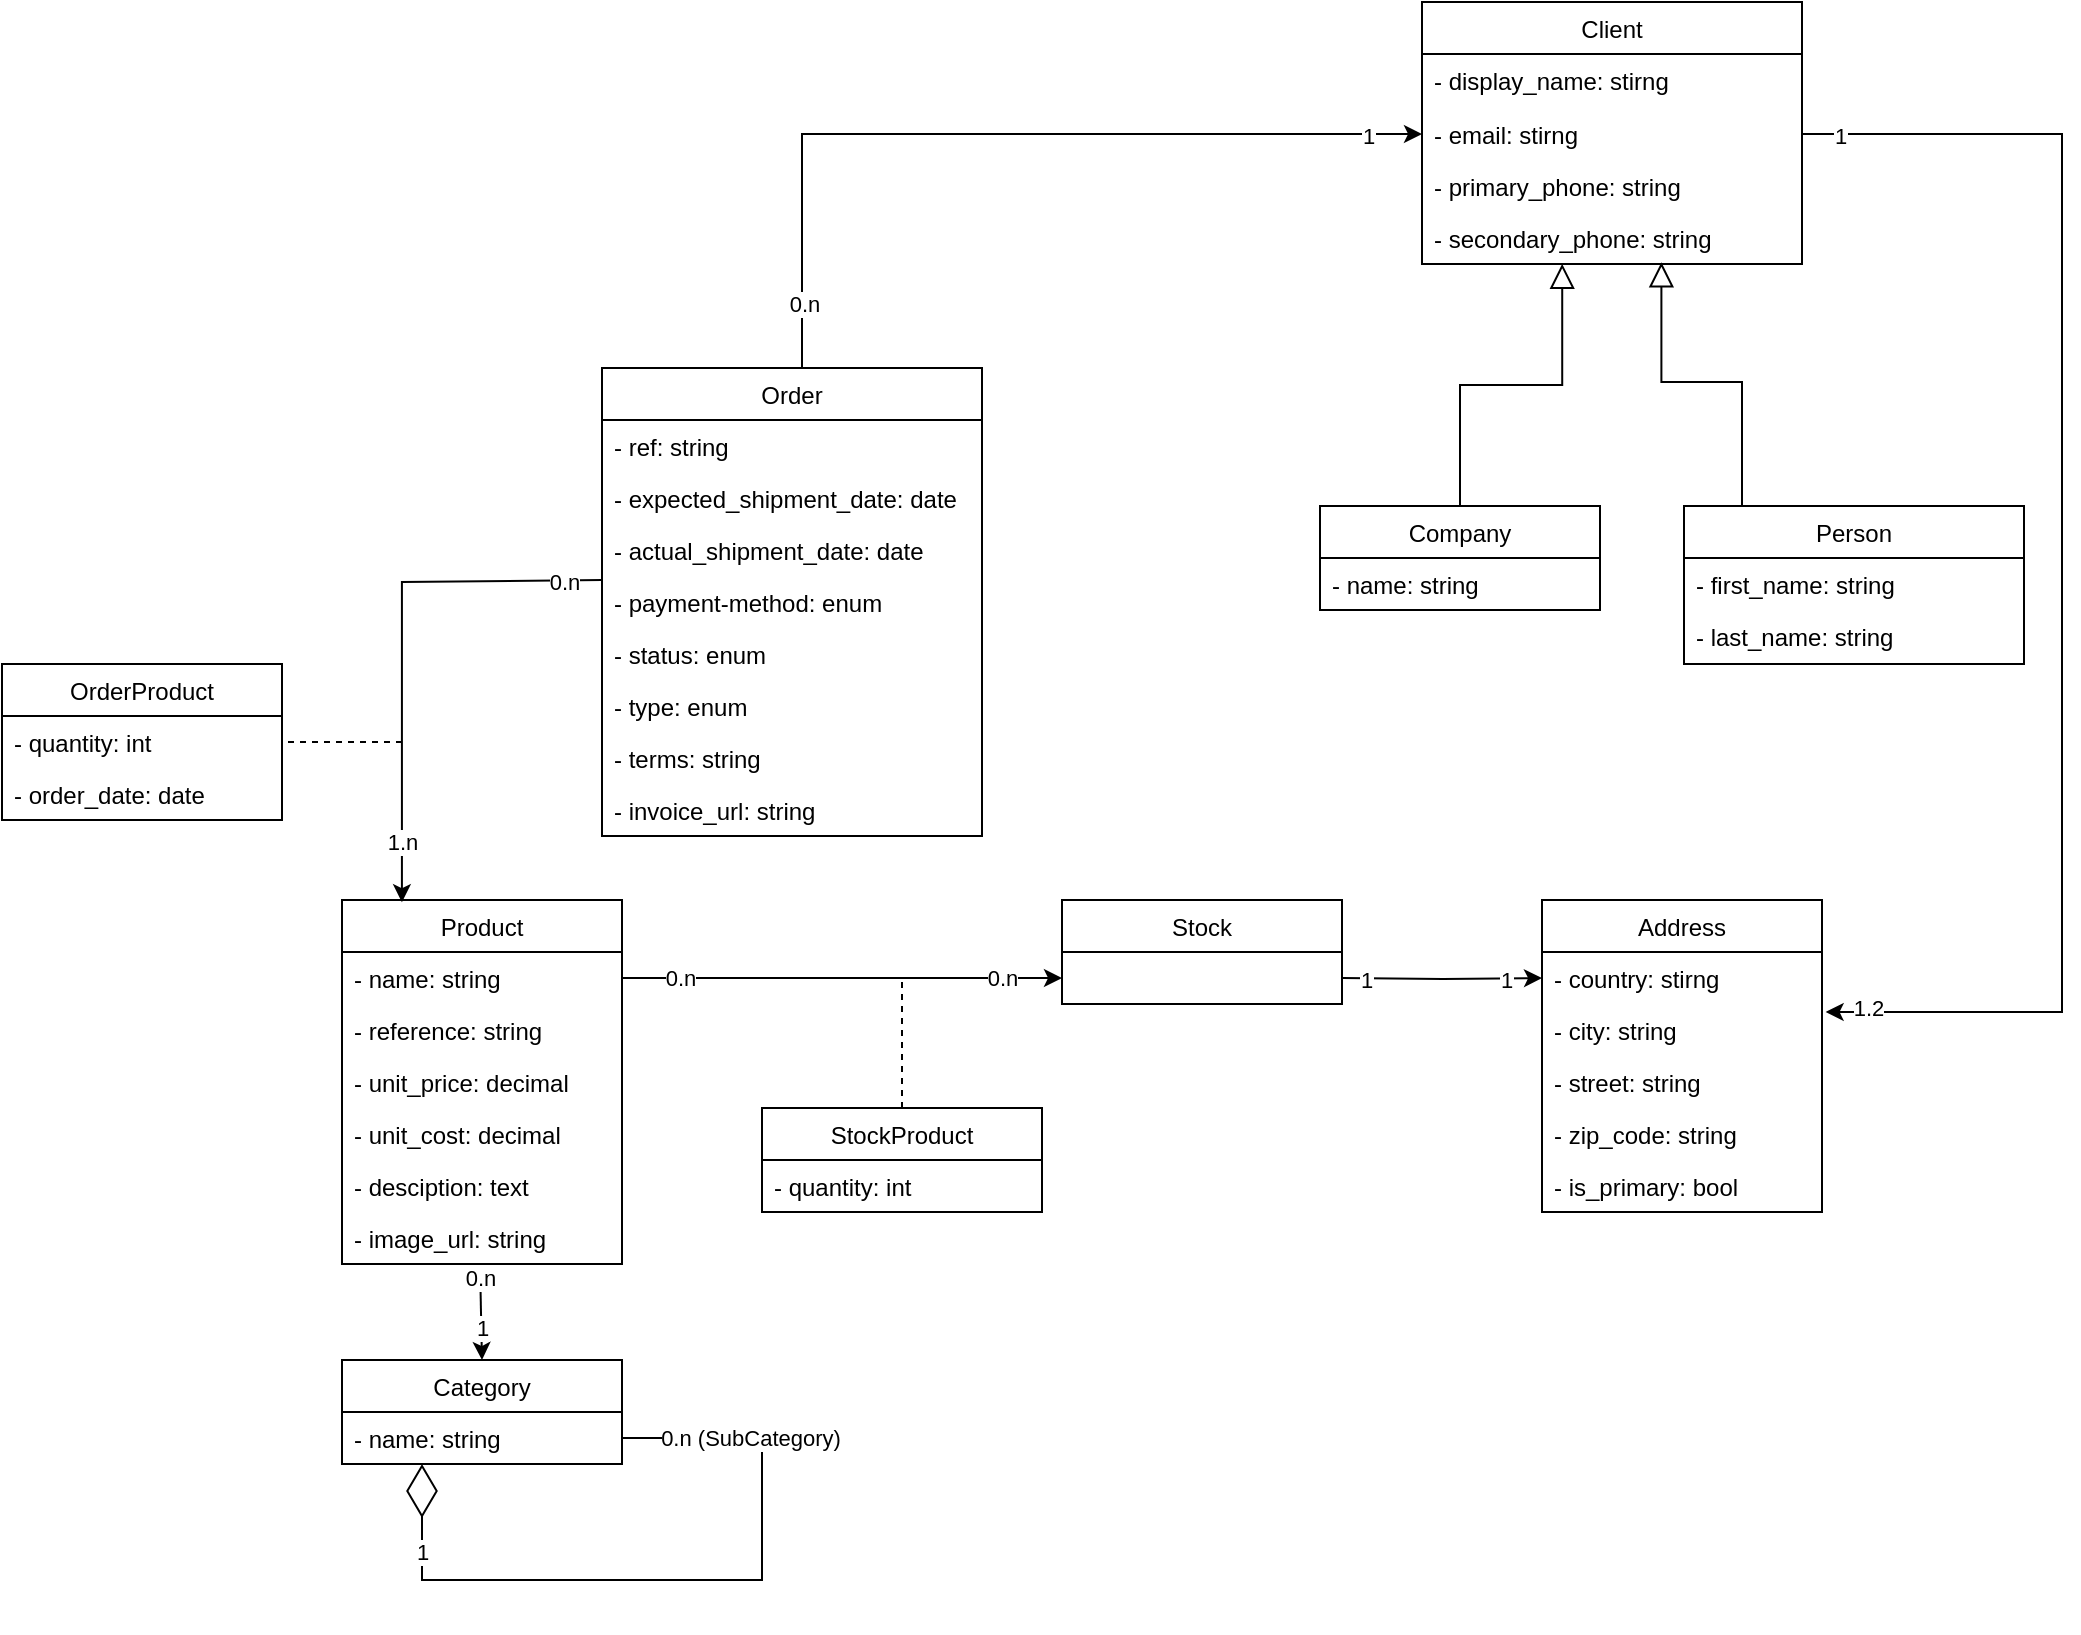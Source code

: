 <mxfile version="17.4.2" type="device"><diagram id="C5RBs43oDa-KdzZeNtuy" name="Page-1"><mxGraphModel dx="2125" dy="1999" grid="1" gridSize="10" guides="1" tooltips="1" connect="1" arrows="1" fold="1" page="1" pageScale="1" pageWidth="827" pageHeight="1169" math="0" shadow="0"><root><mxCell id="WIyWlLk6GJQsqaUBKTNV-0"/><mxCell id="WIyWlLk6GJQsqaUBKTNV-1" parent="WIyWlLk6GJQsqaUBKTNV-0"/><mxCell id="7OXzKCyZyGmRNi39JV-L-34" style="rounded=0;orthogonalLoop=1;jettySize=auto;html=1;entryX=0.5;entryY=0;entryDx=0;entryDy=0;exitX=0.493;exitY=1.038;exitDx=0;exitDy=0;exitPerimeter=0;" parent="WIyWlLk6GJQsqaUBKTNV-1" source="eyHOUt6RcQz4IS9cZQpN-9" target="7OXzKCyZyGmRNi39JV-L-3" edge="1"><mxGeometry relative="1" as="geometry"><mxPoint x="130" y="349" as="sourcePoint"/></mxGeometry></mxCell><mxCell id="7OXzKCyZyGmRNi39JV-L-35" value="0.n" style="edgeLabel;html=1;align=center;verticalAlign=middle;resizable=0;points=[];" parent="7OXzKCyZyGmRNi39JV-L-34" vertex="1" connectable="0"><mxGeometry x="-0.747" relative="1" as="geometry"><mxPoint as="offset"/></mxGeometry></mxCell><mxCell id="7OXzKCyZyGmRNi39JV-L-36" value="1" style="edgeLabel;html=1;align=center;verticalAlign=middle;resizable=0;points=[];" parent="7OXzKCyZyGmRNi39JV-L-34" vertex="1" connectable="0"><mxGeometry x="0.315" relative="1" as="geometry"><mxPoint as="offset"/></mxGeometry></mxCell><mxCell id="eyHOUt6RcQz4IS9cZQpN-4" value="Product" style="swimlane;fontStyle=0;childLayout=stackLayout;horizontal=1;startSize=26;fillColor=none;horizontalStack=0;resizeParent=1;resizeParentMax=0;resizeLast=0;collapsible=1;marginBottom=0;" parent="WIyWlLk6GJQsqaUBKTNV-1" vertex="1"><mxGeometry x="50" y="159" width="140" height="182" as="geometry"/></mxCell><mxCell id="eyHOUt6RcQz4IS9cZQpN-5" value="- name: string" style="text;strokeColor=none;fillColor=none;align=left;verticalAlign=top;spacingLeft=4;spacingRight=4;overflow=hidden;rotatable=0;points=[[0,0.5],[1,0.5]];portConstraint=eastwest;" parent="eyHOUt6RcQz4IS9cZQpN-4" vertex="1"><mxGeometry y="26" width="140" height="26" as="geometry"/></mxCell><mxCell id="l9KUbY6tnPQpwDimY0Hr-0" value="- reference: string" style="text;strokeColor=none;fillColor=none;align=left;verticalAlign=top;spacingLeft=4;spacingRight=4;overflow=hidden;rotatable=0;points=[[0,0.5],[1,0.5]];portConstraint=eastwest;" parent="eyHOUt6RcQz4IS9cZQpN-4" vertex="1"><mxGeometry y="52" width="140" height="26" as="geometry"/></mxCell><mxCell id="eyHOUt6RcQz4IS9cZQpN-6" value="- unit_price: decimal" style="text;strokeColor=none;fillColor=none;align=left;verticalAlign=top;spacingLeft=4;spacingRight=4;overflow=hidden;rotatable=0;points=[[0,0.5],[1,0.5]];portConstraint=eastwest;" parent="eyHOUt6RcQz4IS9cZQpN-4" vertex="1"><mxGeometry y="78" width="140" height="26" as="geometry"/></mxCell><mxCell id="eyHOUt6RcQz4IS9cZQpN-7" value="- unit_cost: decimal" style="text;strokeColor=none;fillColor=none;align=left;verticalAlign=top;spacingLeft=4;spacingRight=4;overflow=hidden;rotatable=0;points=[[0,0.5],[1,0.5]];portConstraint=eastwest;" parent="eyHOUt6RcQz4IS9cZQpN-4" vertex="1"><mxGeometry y="104" width="140" height="26" as="geometry"/></mxCell><mxCell id="eyHOUt6RcQz4IS9cZQpN-8" value="- desciption: text" style="text;strokeColor=none;fillColor=none;align=left;verticalAlign=top;spacingLeft=4;spacingRight=4;overflow=hidden;rotatable=0;points=[[0,0.5],[1,0.5]];portConstraint=eastwest;" parent="eyHOUt6RcQz4IS9cZQpN-4" vertex="1"><mxGeometry y="130" width="140" height="26" as="geometry"/></mxCell><mxCell id="eyHOUt6RcQz4IS9cZQpN-9" value="- image_url: string" style="text;strokeColor=none;fillColor=none;align=left;verticalAlign=top;spacingLeft=4;spacingRight=4;overflow=hidden;rotatable=0;points=[[0,0.5],[1,0.5]];portConstraint=eastwest;" parent="eyHOUt6RcQz4IS9cZQpN-4" vertex="1"><mxGeometry y="156" width="140" height="26" as="geometry"/></mxCell><mxCell id="XbqG5IVC7L2nsjM_AIwL-0" value="Stock" style="swimlane;fontStyle=0;childLayout=stackLayout;horizontal=1;startSize=26;fillColor=none;horizontalStack=0;resizeParent=1;resizeParentMax=0;resizeLast=0;collapsible=1;marginBottom=0;" parent="WIyWlLk6GJQsqaUBKTNV-1" vertex="1"><mxGeometry x="410" y="159" width="140" height="52" as="geometry"/></mxCell><mxCell id="XbqG5IVC7L2nsjM_AIwL-4" value="Address" style="swimlane;fontStyle=0;childLayout=stackLayout;horizontal=1;startSize=26;fillColor=none;horizontalStack=0;resizeParent=1;resizeParentMax=0;resizeLast=0;collapsible=1;marginBottom=0;" parent="WIyWlLk6GJQsqaUBKTNV-1" vertex="1"><mxGeometry x="650" y="159" width="140" height="156" as="geometry"/></mxCell><mxCell id="XbqG5IVC7L2nsjM_AIwL-5" value="- country: stirng" style="text;strokeColor=none;fillColor=none;align=left;verticalAlign=top;spacingLeft=4;spacingRight=4;overflow=hidden;rotatable=0;points=[[0,0.5],[1,0.5]];portConstraint=eastwest;" parent="XbqG5IVC7L2nsjM_AIwL-4" vertex="1"><mxGeometry y="26" width="140" height="26" as="geometry"/></mxCell><mxCell id="XbqG5IVC7L2nsjM_AIwL-6" value="- city: string" style="text;strokeColor=none;fillColor=none;align=left;verticalAlign=top;spacingLeft=4;spacingRight=4;overflow=hidden;rotatable=0;points=[[0,0.5],[1,0.5]];portConstraint=eastwest;" parent="XbqG5IVC7L2nsjM_AIwL-4" vertex="1"><mxGeometry y="52" width="140" height="26" as="geometry"/></mxCell><mxCell id="XbqG5IVC7L2nsjM_AIwL-7" value="- street: string" style="text;strokeColor=none;fillColor=none;align=left;verticalAlign=top;spacingLeft=4;spacingRight=4;overflow=hidden;rotatable=0;points=[[0,0.5],[1,0.5]];portConstraint=eastwest;" parent="XbqG5IVC7L2nsjM_AIwL-4" vertex="1"><mxGeometry y="78" width="140" height="26" as="geometry"/></mxCell><mxCell id="XbqG5IVC7L2nsjM_AIwL-8" value="- zip_code: string" style="text;strokeColor=none;fillColor=none;align=left;verticalAlign=top;spacingLeft=4;spacingRight=4;overflow=hidden;rotatable=0;points=[[0,0.5],[1,0.5]];portConstraint=eastwest;" parent="XbqG5IVC7L2nsjM_AIwL-4" vertex="1"><mxGeometry y="104" width="140" height="26" as="geometry"/></mxCell><mxCell id="Y-_pru6uv_amQ-BEy9Vx-0" value="- is_primary: bool" style="text;strokeColor=none;fillColor=none;align=left;verticalAlign=top;spacingLeft=4;spacingRight=4;overflow=hidden;rotatable=0;points=[[0,0.5],[1,0.5]];portConstraint=eastwest;" vertex="1" parent="XbqG5IVC7L2nsjM_AIwL-4"><mxGeometry y="130" width="140" height="26" as="geometry"/></mxCell><mxCell id="XbqG5IVC7L2nsjM_AIwL-42" value="StockProduct" style="swimlane;fontStyle=0;childLayout=stackLayout;horizontal=1;startSize=26;fillColor=none;horizontalStack=0;resizeParent=1;resizeParentMax=0;resizeLast=0;collapsible=1;marginBottom=0;" parent="WIyWlLk6GJQsqaUBKTNV-1" vertex="1"><mxGeometry x="260" y="263" width="140" height="52" as="geometry"/></mxCell><mxCell id="XbqG5IVC7L2nsjM_AIwL-43" value="- quantity: int" style="text;strokeColor=none;fillColor=none;align=left;verticalAlign=top;spacingLeft=4;spacingRight=4;overflow=hidden;rotatable=0;points=[[0,0.5],[1,0.5]];portConstraint=eastwest;" parent="XbqG5IVC7L2nsjM_AIwL-42" vertex="1"><mxGeometry y="26" width="140" height="26" as="geometry"/></mxCell><mxCell id="XbqG5IVC7L2nsjM_AIwL-53" value="" style="endArrow=none;dashed=1;html=1;rounded=0;labelBackgroundColor=default;fontFamily=Helvetica;fontSize=11;fontColor=default;startSize=14;endSize=12;strokeColor=default;shape=connector;elbow=vertical;exitX=0.5;exitY=0;exitDx=0;exitDy=0;" parent="WIyWlLk6GJQsqaUBKTNV-1" source="XbqG5IVC7L2nsjM_AIwL-42" edge="1"><mxGeometry width="50" height="50" relative="1" as="geometry"><mxPoint x="290" y="279" as="sourcePoint"/><mxPoint x="330" y="199" as="targetPoint"/></mxGeometry></mxCell><mxCell id="7OXzKCyZyGmRNi39JV-L-0" value="" style="edgeStyle=orthogonalEdgeStyle;rounded=0;orthogonalLoop=1;jettySize=auto;html=1;entryX=0;entryY=0.5;entryDx=0;entryDy=0;" parent="WIyWlLk6GJQsqaUBKTNV-1" target="XbqG5IVC7L2nsjM_AIwL-5" edge="1"><mxGeometry relative="1" as="geometry"><mxPoint x="550" y="198" as="sourcePoint"/></mxGeometry></mxCell><mxCell id="7OXzKCyZyGmRNi39JV-L-1" value="1" style="edgeLabel;html=1;align=center;verticalAlign=middle;resizable=0;points=[];" parent="7OXzKCyZyGmRNi39JV-L-0" vertex="1" connectable="0"><mxGeometry x="-0.761" y="-1" relative="1" as="geometry"><mxPoint as="offset"/></mxGeometry></mxCell><mxCell id="7OXzKCyZyGmRNi39JV-L-2" value="1" style="edgeLabel;html=1;align=center;verticalAlign=middle;resizable=0;points=[];" parent="7OXzKCyZyGmRNi39JV-L-0" vertex="1" connectable="0"><mxGeometry x="0.632" y="-1" relative="1" as="geometry"><mxPoint as="offset"/></mxGeometry></mxCell><mxCell id="7OXzKCyZyGmRNi39JV-L-3" value="Category" style="swimlane;fontStyle=0;childLayout=stackLayout;horizontal=1;startSize=26;fillColor=none;horizontalStack=0;resizeParent=1;resizeParentMax=0;resizeLast=0;collapsible=1;marginBottom=0;" parent="WIyWlLk6GJQsqaUBKTNV-1" vertex="1"><mxGeometry x="50" y="389" width="140" height="52" as="geometry"/></mxCell><mxCell id="7OXzKCyZyGmRNi39JV-L-4" value="- name: string" style="text;strokeColor=none;fillColor=none;align=left;verticalAlign=top;spacingLeft=4;spacingRight=4;overflow=hidden;rotatable=0;points=[[0,0.5],[1,0.5]];portConstraint=eastwest;" parent="7OXzKCyZyGmRNi39JV-L-3" vertex="1"><mxGeometry y="26" width="140" height="26" as="geometry"/></mxCell><mxCell id="7OXzKCyZyGmRNi39JV-L-30" value="" style="endArrow=diamondThin;endFill=0;endSize=24;html=1;rounded=0;exitX=1;exitY=0.5;exitDx=0;exitDy=0;edgeStyle=orthogonalEdgeStyle;" parent="7OXzKCyZyGmRNi39JV-L-3" source="7OXzKCyZyGmRNi39JV-L-4" target="7OXzKCyZyGmRNi39JV-L-4" edge="1"><mxGeometry width="160" relative="1" as="geometry"><mxPoint x="200" y="20" as="sourcePoint"/><mxPoint x="80" y="110" as="targetPoint"/><Array as="points"><mxPoint x="210" y="39"/><mxPoint x="210" y="110"/><mxPoint x="40" y="110"/></Array></mxGeometry></mxCell><mxCell id="7OXzKCyZyGmRNi39JV-L-32" value="1" style="edgeLabel;html=1;align=center;verticalAlign=middle;resizable=0;points=[];" parent="7OXzKCyZyGmRNi39JV-L-30" vertex="1" connectable="0"><mxGeometry x="0.764" relative="1" as="geometry"><mxPoint as="offset"/></mxGeometry></mxCell><mxCell id="7OXzKCyZyGmRNi39JV-L-33" value="0.n (SubCategory)" style="edgeLabel;html=1;align=center;verticalAlign=middle;resizable=0;points=[];" parent="7OXzKCyZyGmRNi39JV-L-30" vertex="1" connectable="0"><mxGeometry x="-0.916" relative="1" as="geometry"><mxPoint x="48" as="offset"/></mxGeometry></mxCell><mxCell id="XbqG5IVC7L2nsjM_AIwL-10" value="" style="edgeStyle=orthogonalEdgeStyle;rounded=0;orthogonalLoop=1;jettySize=auto;html=1;exitX=1;exitY=0.5;exitDx=0;exitDy=0;" parent="WIyWlLk6GJQsqaUBKTNV-1" source="eyHOUt6RcQz4IS9cZQpN-5" edge="1"><mxGeometry relative="1" as="geometry"><Array as="points"><mxPoint x="330" y="198"/><mxPoint x="330" y="198"/></Array><mxPoint x="340" y="198" as="sourcePoint"/><mxPoint x="410" y="198" as="targetPoint"/></mxGeometry></mxCell><mxCell id="XbqG5IVC7L2nsjM_AIwL-38" value="0.n" style="edgeLabel;html=1;align=center;verticalAlign=middle;resizable=0;points=[];" parent="XbqG5IVC7L2nsjM_AIwL-10" vertex="1" connectable="0"><mxGeometry x="-0.736" relative="1" as="geometry"><mxPoint as="offset"/></mxGeometry></mxCell><mxCell id="XbqG5IVC7L2nsjM_AIwL-39" value="0.n" style="edgeLabel;html=1;align=center;verticalAlign=middle;resizable=0;points=[];" parent="XbqG5IVC7L2nsjM_AIwL-10" vertex="1" connectable="0"><mxGeometry x="0.722" relative="1" as="geometry"><mxPoint as="offset"/></mxGeometry></mxCell><mxCell id="7OXzKCyZyGmRNi39JV-L-95" style="edgeStyle=orthogonalEdgeStyle;rounded=0;orthogonalLoop=1;jettySize=auto;html=1;entryX=0;entryY=0.5;entryDx=0;entryDy=0;endArrow=classic;endFill=1;elbow=vertical;" parent="WIyWlLk6GJQsqaUBKTNV-1" source="7OXzKCyZyGmRNi39JV-L-37" target="7OXzKCyZyGmRNi39JV-L-65" edge="1"><mxGeometry relative="1" as="geometry"><Array as="points"><mxPoint x="280" y="-224"/></Array></mxGeometry></mxCell><mxCell id="7OXzKCyZyGmRNi39JV-L-96" value="1" style="edgeLabel;html=1;align=center;verticalAlign=middle;resizable=0;points=[];" parent="7OXzKCyZyGmRNi39JV-L-95" vertex="1" connectable="0"><mxGeometry x="0.872" y="-1" relative="1" as="geometry"><mxPoint as="offset"/></mxGeometry></mxCell><mxCell id="7OXzKCyZyGmRNi39JV-L-97" value="0.n" style="edgeLabel;html=1;align=center;verticalAlign=middle;resizable=0;points=[];" parent="7OXzKCyZyGmRNi39JV-L-95" vertex="1" connectable="0"><mxGeometry x="-0.85" y="-1" relative="1" as="geometry"><mxPoint as="offset"/></mxGeometry></mxCell><mxCell id="7OXzKCyZyGmRNi39JV-L-37" value="Order" style="swimlane;fontStyle=0;childLayout=stackLayout;horizontal=1;startSize=26;fillColor=none;horizontalStack=0;resizeParent=1;resizeParentMax=0;resizeLast=0;collapsible=1;marginBottom=0;" parent="WIyWlLk6GJQsqaUBKTNV-1" vertex="1"><mxGeometry x="180" y="-107" width="190" height="234" as="geometry"/></mxCell><mxCell id="7OXzKCyZyGmRNi39JV-L-38" value="- ref: string" style="text;strokeColor=none;fillColor=none;align=left;verticalAlign=top;spacingLeft=4;spacingRight=4;overflow=hidden;rotatable=0;points=[[0,0.5],[1,0.5]];portConstraint=eastwest;" parent="7OXzKCyZyGmRNi39JV-L-37" vertex="1"><mxGeometry y="26" width="190" height="26" as="geometry"/></mxCell><mxCell id="7OXzKCyZyGmRNi39JV-L-40" value="- expected_shipment_date: date" style="text;strokeColor=none;fillColor=none;align=left;verticalAlign=top;spacingLeft=4;spacingRight=4;overflow=hidden;rotatable=0;points=[[0,0.5],[1,0.5]];portConstraint=eastwest;" parent="7OXzKCyZyGmRNi39JV-L-37" vertex="1"><mxGeometry y="52" width="190" height="26" as="geometry"/></mxCell><mxCell id="l9KUbY6tnPQpwDimY0Hr-1" value="- actual_shipment_date: date" style="text;strokeColor=none;fillColor=none;align=left;verticalAlign=top;spacingLeft=4;spacingRight=4;overflow=hidden;rotatable=0;points=[[0,0.5],[1,0.5]];portConstraint=eastwest;" parent="7OXzKCyZyGmRNi39JV-L-37" vertex="1"><mxGeometry y="78" width="190" height="26" as="geometry"/></mxCell><mxCell id="7OXzKCyZyGmRNi39JV-L-41" value="- payment-method: enum" style="text;strokeColor=none;fillColor=none;align=left;verticalAlign=top;spacingLeft=4;spacingRight=4;overflow=hidden;rotatable=0;points=[[0,0.5],[1,0.5]];portConstraint=eastwest;" parent="7OXzKCyZyGmRNi39JV-L-37" vertex="1"><mxGeometry y="104" width="190" height="26" as="geometry"/></mxCell><mxCell id="7OXzKCyZyGmRNi39JV-L-75" value="- status: enum" style="text;strokeColor=none;fillColor=none;align=left;verticalAlign=top;spacingLeft=4;spacingRight=4;overflow=hidden;rotatable=0;points=[[0,0.5],[1,0.5]];portConstraint=eastwest;" parent="7OXzKCyZyGmRNi39JV-L-37" vertex="1"><mxGeometry y="130" width="190" height="26" as="geometry"/></mxCell><mxCell id="7OXzKCyZyGmRNi39JV-L-91" value="- type: enum" style="text;strokeColor=none;fillColor=none;align=left;verticalAlign=top;spacingLeft=4;spacingRight=4;overflow=hidden;rotatable=0;points=[[0,0.5],[1,0.5]];portConstraint=eastwest;" parent="7OXzKCyZyGmRNi39JV-L-37" vertex="1"><mxGeometry y="156" width="190" height="26" as="geometry"/></mxCell><mxCell id="7OXzKCyZyGmRNi39JV-L-92" value="- terms: string" style="text;strokeColor=none;fillColor=none;align=left;verticalAlign=top;spacingLeft=4;spacingRight=4;overflow=hidden;rotatable=0;points=[[0,0.5],[1,0.5]];portConstraint=eastwest;" parent="7OXzKCyZyGmRNi39JV-L-37" vertex="1"><mxGeometry y="182" width="190" height="26" as="geometry"/></mxCell><mxCell id="7OXzKCyZyGmRNi39JV-L-98" value="- invoice_url: string" style="text;strokeColor=none;fillColor=none;align=left;verticalAlign=top;spacingLeft=4;spacingRight=4;overflow=hidden;rotatable=0;points=[[0,0.5],[1,0.5]];portConstraint=eastwest;" parent="7OXzKCyZyGmRNi39JV-L-37" vertex="1"><mxGeometry y="208" width="190" height="26" as="geometry"/></mxCell><mxCell id="7OXzKCyZyGmRNi39JV-L-62" value="Client" style="swimlane;fontStyle=0;childLayout=stackLayout;horizontal=1;startSize=26;fillColor=none;horizontalStack=0;resizeParent=1;resizeParentMax=0;resizeLast=0;collapsible=1;marginBottom=0;" parent="WIyWlLk6GJQsqaUBKTNV-1" vertex="1"><mxGeometry x="590" y="-290" width="190" height="131" as="geometry"/></mxCell><mxCell id="7OXzKCyZyGmRNi39JV-L-72" value="- display_name: stirng" style="text;strokeColor=none;fillColor=none;align=left;verticalAlign=top;spacingLeft=4;spacingRight=4;overflow=hidden;rotatable=0;points=[[0,0.5],[1,0.5]];portConstraint=eastwest;" parent="7OXzKCyZyGmRNi39JV-L-62" vertex="1"><mxGeometry y="26" width="190" height="27" as="geometry"/></mxCell><mxCell id="7OXzKCyZyGmRNi39JV-L-65" value="- email: stirng" style="text;strokeColor=none;fillColor=none;align=left;verticalAlign=top;spacingLeft=4;spacingRight=4;overflow=hidden;rotatable=0;points=[[0,0.5],[1,0.5]];portConstraint=eastwest;" parent="7OXzKCyZyGmRNi39JV-L-62" vertex="1"><mxGeometry y="53" width="190" height="26" as="geometry"/></mxCell><mxCell id="7OXzKCyZyGmRNi39JV-L-66" value="- primary_phone: string" style="text;strokeColor=none;fillColor=none;align=left;verticalAlign=top;spacingLeft=4;spacingRight=4;overflow=hidden;rotatable=0;points=[[0,0.5],[1,0.5]];portConstraint=eastwest;" parent="7OXzKCyZyGmRNi39JV-L-62" vertex="1"><mxGeometry y="79" width="190" height="26" as="geometry"/></mxCell><mxCell id="7OXzKCyZyGmRNi39JV-L-73" value="- secondary_phone: string" style="text;strokeColor=none;fillColor=none;align=left;verticalAlign=top;spacingLeft=4;spacingRight=4;overflow=hidden;rotatable=0;points=[[0,0.5],[1,0.5]];portConstraint=eastwest;" parent="7OXzKCyZyGmRNi39JV-L-62" vertex="1"><mxGeometry y="105" width="190" height="26" as="geometry"/></mxCell><mxCell id="7OXzKCyZyGmRNi39JV-L-67" style="edgeStyle=elbowEdgeStyle;rounded=0;orthogonalLoop=1;jettySize=auto;elbow=vertical;html=1;endArrow=block;endFill=0;endSize=10;entryX=0.369;entryY=0.997;entryDx=0;entryDy=0;entryPerimeter=0;" parent="WIyWlLk6GJQsqaUBKTNV-1" source="7OXzKCyZyGmRNi39JV-L-68" target="7OXzKCyZyGmRNi39JV-L-73" edge="1"><mxGeometry relative="1" as="geometry"><mxPoint x="690" y="-70" as="targetPoint"/></mxGeometry></mxCell><mxCell id="7OXzKCyZyGmRNi39JV-L-68" value="Company" style="swimlane;fontStyle=0;childLayout=stackLayout;horizontal=1;startSize=26;fillColor=none;horizontalStack=0;resizeParent=1;resizeParentMax=0;resizeLast=0;collapsible=1;marginBottom=0;" parent="WIyWlLk6GJQsqaUBKTNV-1" vertex="1"><mxGeometry x="539" y="-38" width="140" height="52" as="geometry"/></mxCell><mxCell id="7OXzKCyZyGmRNi39JV-L-63" value="- name: string" style="text;strokeColor=none;fillColor=none;align=left;verticalAlign=top;spacingLeft=4;spacingRight=4;overflow=hidden;rotatable=0;points=[[0,0.5],[1,0.5]];portConstraint=eastwest;" parent="7OXzKCyZyGmRNi39JV-L-68" vertex="1"><mxGeometry y="26" width="140" height="26" as="geometry"/></mxCell><mxCell id="7OXzKCyZyGmRNi39JV-L-69" style="edgeStyle=elbowEdgeStyle;rounded=0;orthogonalLoop=1;jettySize=auto;elbow=vertical;html=1;endArrow=block;endFill=0;endSize=10;entryX=0.63;entryY=0.968;entryDx=0;entryDy=0;entryPerimeter=0;" parent="WIyWlLk6GJQsqaUBKTNV-1" source="7OXzKCyZyGmRNi39JV-L-70" target="7OXzKCyZyGmRNi39JV-L-73" edge="1"><mxGeometry relative="1" as="geometry"><mxPoint x="696" y="-100" as="targetPoint"/><Array as="points"><mxPoint x="750" y="-100"/><mxPoint x="800" y="-80"/><mxPoint x="760" y="-80"/></Array></mxGeometry></mxCell><mxCell id="7OXzKCyZyGmRNi39JV-L-70" value="Person" style="swimlane;fontStyle=0;childLayout=stackLayout;horizontal=1;startSize=26;fillColor=none;horizontalStack=0;resizeParent=1;resizeParentMax=0;resizeLast=0;collapsible=1;marginBottom=0;" parent="WIyWlLk6GJQsqaUBKTNV-1" vertex="1"><mxGeometry x="721" y="-38" width="170" height="79" as="geometry"/></mxCell><mxCell id="7OXzKCyZyGmRNi39JV-L-64" value="- first_name: string" style="text;strokeColor=none;fillColor=none;align=left;verticalAlign=top;spacingLeft=4;spacingRight=4;overflow=hidden;rotatable=0;points=[[0,0.5],[1,0.5]];portConstraint=eastwest;" parent="7OXzKCyZyGmRNi39JV-L-70" vertex="1"><mxGeometry y="26" width="170" height="26" as="geometry"/></mxCell><mxCell id="7OXzKCyZyGmRNi39JV-L-71" value="- last_name: string" style="text;strokeColor=none;fillColor=none;align=left;verticalAlign=top;spacingLeft=4;spacingRight=4;overflow=hidden;rotatable=0;points=[[0,0.5],[1,0.5]];portConstraint=eastwest;" parent="7OXzKCyZyGmRNi39JV-L-70" vertex="1"><mxGeometry y="52" width="170" height="27" as="geometry"/></mxCell><mxCell id="7OXzKCyZyGmRNi39JV-L-76" style="edgeStyle=elbowEdgeStyle;rounded=0;orthogonalLoop=1;jettySize=auto;html=1;endArrow=classic;endFill=1;exitX=0;exitY=0.077;exitDx=0;exitDy=0;elbow=vertical;entryX=0.214;entryY=0.006;entryDx=0;entryDy=0;entryPerimeter=0;exitPerimeter=0;" parent="WIyWlLk6GJQsqaUBKTNV-1" source="7OXzKCyZyGmRNi39JV-L-41" target="eyHOUt6RcQz4IS9cZQpN-4" edge="1"><mxGeometry relative="1" as="geometry"><mxPoint x="190" y="-171" as="sourcePoint"/><mxPoint x="110" y="170" as="targetPoint"/><Array as="points"><mxPoint x="130"/><mxPoint x="120" y="-170"/><mxPoint x="161" y="10"/></Array></mxGeometry></mxCell><mxCell id="7OXzKCyZyGmRNi39JV-L-77" value="0.n" style="edgeLabel;html=1;align=center;verticalAlign=middle;resizable=0;points=[];" parent="7OXzKCyZyGmRNi39JV-L-76" vertex="1" connectable="0"><mxGeometry x="-0.937" y="-1" relative="1" as="geometry"><mxPoint x="-12" y="1" as="offset"/></mxGeometry></mxCell><mxCell id="7OXzKCyZyGmRNi39JV-L-78" value="1.n" style="edgeLabel;html=1;align=center;verticalAlign=middle;resizable=0;points=[];" parent="7OXzKCyZyGmRNi39JV-L-76" vertex="1" connectable="0"><mxGeometry x="0.878" relative="1" as="geometry"><mxPoint y="-14" as="offset"/></mxGeometry></mxCell><mxCell id="7OXzKCyZyGmRNi39JV-L-79" value="OrderProduct" style="swimlane;fontStyle=0;childLayout=stackLayout;horizontal=1;startSize=26;fillColor=none;horizontalStack=0;resizeParent=1;resizeParentMax=0;resizeLast=0;collapsible=1;marginBottom=0;" parent="WIyWlLk6GJQsqaUBKTNV-1" vertex="1"><mxGeometry x="-120" y="41" width="140" height="78" as="geometry"/></mxCell><mxCell id="7OXzKCyZyGmRNi39JV-L-80" value="- quantity: int" style="text;strokeColor=none;fillColor=none;align=left;verticalAlign=top;spacingLeft=4;spacingRight=4;overflow=hidden;rotatable=0;points=[[0,0.5],[1,0.5]];portConstraint=eastwest;" parent="7OXzKCyZyGmRNi39JV-L-79" vertex="1"><mxGeometry y="26" width="140" height="26" as="geometry"/></mxCell><mxCell id="7OXzKCyZyGmRNi39JV-L-87" value="- order_date: date" style="text;strokeColor=none;fillColor=none;align=left;verticalAlign=top;spacingLeft=4;spacingRight=4;overflow=hidden;rotatable=0;points=[[0,0.5],[1,0.5]];portConstraint=eastwest;" parent="7OXzKCyZyGmRNi39JV-L-79" vertex="1"><mxGeometry y="52" width="140" height="26" as="geometry"/></mxCell><mxCell id="7OXzKCyZyGmRNi39JV-L-81" value="" style="endArrow=none;dashed=1;html=1;rounded=0;labelBackgroundColor=default;fontFamily=Helvetica;fontSize=11;fontColor=default;startSize=14;endSize=12;strokeColor=default;shape=connector;elbow=vertical;entryX=1;entryY=0.5;entryDx=0;entryDy=0;" parent="WIyWlLk6GJQsqaUBKTNV-1" target="7OXzKCyZyGmRNi39JV-L-80" edge="1"><mxGeometry width="50" height="50" relative="1" as="geometry"><mxPoint x="80" y="80" as="sourcePoint"/><mxPoint x="10" y="90" as="targetPoint"/></mxGeometry></mxCell><mxCell id="7OXzKCyZyGmRNi39JV-L-99" style="edgeStyle=elbowEdgeStyle;rounded=0;orthogonalLoop=1;jettySize=auto;html=1;endArrow=classic;endFill=1;entryX=1.013;entryY=1.154;entryDx=0;entryDy=0;entryPerimeter=0;" parent="WIyWlLk6GJQsqaUBKTNV-1" source="7OXzKCyZyGmRNi39JV-L-65" target="XbqG5IVC7L2nsjM_AIwL-5" edge="1"><mxGeometry relative="1" as="geometry"><mxPoint x="900" y="210" as="targetPoint"/><Array as="points"><mxPoint x="910" y="10"/></Array></mxGeometry></mxCell><mxCell id="7OXzKCyZyGmRNi39JV-L-100" value="1.2" style="edgeLabel;html=1;align=center;verticalAlign=middle;resizable=0;points=[];" parent="7OXzKCyZyGmRNi39JV-L-99" vertex="1" connectable="0"><mxGeometry x="0.938" y="-2" relative="1" as="geometry"><mxPoint as="offset"/></mxGeometry></mxCell><mxCell id="7OXzKCyZyGmRNi39JV-L-101" value="1" style="edgeLabel;html=1;align=center;verticalAlign=middle;resizable=0;points=[];" parent="7OXzKCyZyGmRNi39JV-L-99" vertex="1" connectable="0"><mxGeometry x="-0.945" y="-1" relative="1" as="geometry"><mxPoint as="offset"/></mxGeometry></mxCell></root></mxGraphModel></diagram></mxfile>
